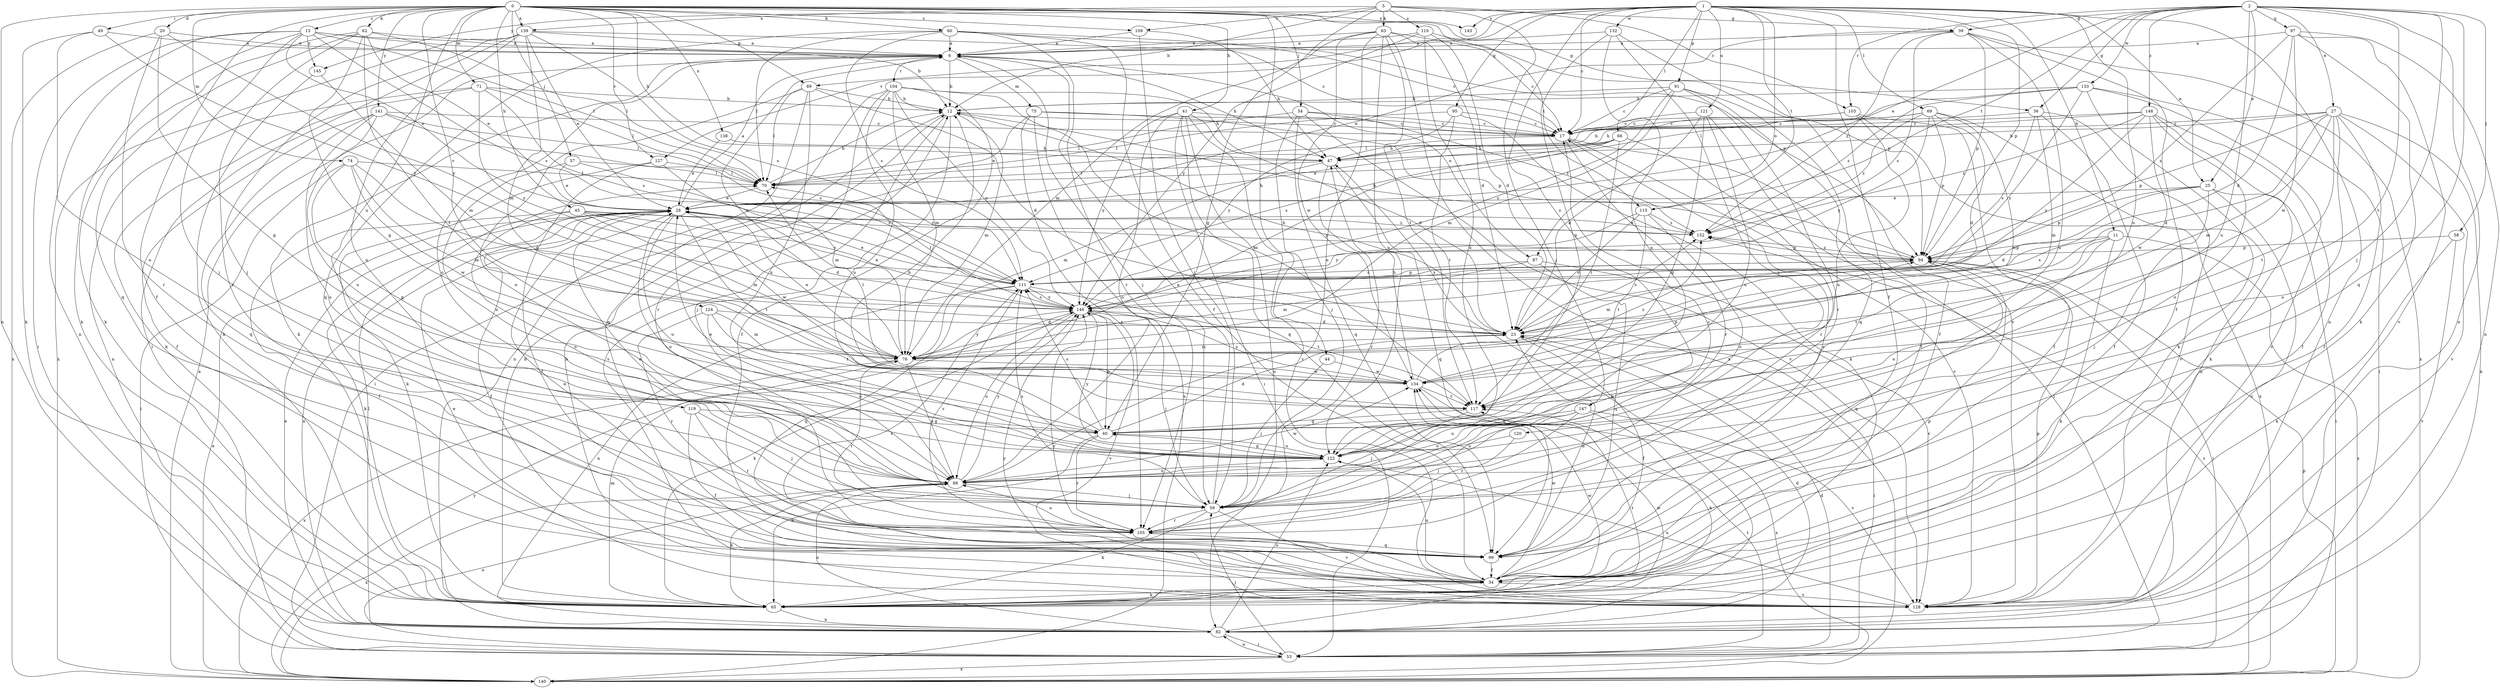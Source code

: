 strict digraph  {
0;
1;
2;
5;
6;
11;
12;
13;
17;
20;
23;
25;
27;
28;
34;
36;
39;
40;
41;
44;
45;
47;
49;
53;
54;
57;
58;
59;
60;
62;
63;
65;
66;
69;
70;
71;
74;
75;
76;
82;
87;
88;
89;
91;
94;
95;
97;
99;
103;
104;
105;
109;
110;
111;
115;
117;
119;
120;
121;
122;
124;
127;
128;
132;
133;
134;
138;
139;
140;
141;
143;
145;
146;
147;
148;
152;
0 -> 13  [label=c];
0 -> 20  [label=d];
0 -> 34  [label=f];
0 -> 36  [label=g];
0 -> 41  [label=h];
0 -> 44  [label=h];
0 -> 45  [label=h];
0 -> 47  [label=h];
0 -> 49  [label=i];
0 -> 54  [label=j];
0 -> 57  [label=j];
0 -> 60  [label=k];
0 -> 62  [label=k];
0 -> 71  [label=m];
0 -> 74  [label=m];
0 -> 82  [label=n];
0 -> 89  [label=p];
0 -> 109  [label=s];
0 -> 115  [label=t];
0 -> 119  [label=u];
0 -> 124  [label=v];
0 -> 127  [label=v];
0 -> 138  [label=x];
0 -> 139  [label=x];
0 -> 141  [label=y];
0 -> 143  [label=y];
1 -> 11  [label=b];
1 -> 17  [label=c];
1 -> 25  [label=e];
1 -> 34  [label=f];
1 -> 66  [label=l];
1 -> 69  [label=l];
1 -> 82  [label=n];
1 -> 87  [label=o];
1 -> 89  [label=p];
1 -> 91  [label=p];
1 -> 94  [label=p];
1 -> 95  [label=q];
1 -> 115  [label=t];
1 -> 120  [label=u];
1 -> 121  [label=u];
1 -> 127  [label=v];
1 -> 132  [label=w];
1 -> 143  [label=y];
1 -> 145  [label=y];
1 -> 147  [label=z];
2 -> 25  [label=e];
2 -> 27  [label=e];
2 -> 28  [label=e];
2 -> 36  [label=g];
2 -> 39  [label=g];
2 -> 58  [label=j];
2 -> 59  [label=j];
2 -> 82  [label=n];
2 -> 97  [label=q];
2 -> 99  [label=q];
2 -> 103  [label=r];
2 -> 115  [label=t];
2 -> 117  [label=t];
2 -> 122  [label=u];
2 -> 133  [label=w];
2 -> 148  [label=z];
5 -> 12  [label=b];
5 -> 39  [label=g];
5 -> 40  [label=g];
5 -> 59  [label=j];
5 -> 63  [label=k];
5 -> 103  [label=r];
5 -> 109  [label=s];
5 -> 110  [label=s];
5 -> 139  [label=x];
6 -> 12  [label=b];
6 -> 47  [label=h];
6 -> 59  [label=j];
6 -> 65  [label=k];
6 -> 75  [label=m];
6 -> 87  [label=o];
6 -> 88  [label=o];
6 -> 104  [label=r];
11 -> 65  [label=k];
11 -> 88  [label=o];
11 -> 94  [label=p];
11 -> 111  [label=s];
11 -> 117  [label=t];
11 -> 140  [label=x];
12 -> 17  [label=c];
12 -> 53  [label=i];
12 -> 59  [label=j];
12 -> 76  [label=m];
12 -> 128  [label=v];
13 -> 6  [label=a];
13 -> 12  [label=b];
13 -> 28  [label=e];
13 -> 53  [label=i];
13 -> 59  [label=j];
13 -> 65  [label=k];
13 -> 70  [label=l];
13 -> 82  [label=n];
13 -> 111  [label=s];
13 -> 145  [label=y];
17 -> 47  [label=h];
17 -> 53  [label=i];
17 -> 105  [label=r];
17 -> 128  [label=v];
20 -> 6  [label=a];
20 -> 40  [label=g];
20 -> 105  [label=r];
20 -> 140  [label=x];
20 -> 146  [label=y];
23 -> 12  [label=b];
23 -> 34  [label=f];
23 -> 53  [label=i];
23 -> 76  [label=m];
23 -> 152  [label=z];
25 -> 23  [label=d];
25 -> 28  [label=e];
25 -> 53  [label=i];
25 -> 59  [label=j];
25 -> 94  [label=p];
25 -> 128  [label=v];
27 -> 17  [label=c];
27 -> 23  [label=d];
27 -> 34  [label=f];
27 -> 47  [label=h];
27 -> 76  [label=m];
27 -> 82  [label=n];
27 -> 88  [label=o];
27 -> 94  [label=p];
27 -> 117  [label=t];
27 -> 128  [label=v];
28 -> 6  [label=a];
28 -> 34  [label=f];
28 -> 65  [label=k];
28 -> 82  [label=n];
28 -> 88  [label=o];
28 -> 117  [label=t];
28 -> 122  [label=u];
28 -> 134  [label=w];
28 -> 152  [label=z];
34 -> 65  [label=k];
34 -> 94  [label=p];
34 -> 111  [label=s];
34 -> 122  [label=u];
34 -> 128  [label=v];
34 -> 134  [label=w];
34 -> 146  [label=y];
36 -> 17  [label=c];
36 -> 34  [label=f];
36 -> 76  [label=m];
36 -> 111  [label=s];
36 -> 128  [label=v];
39 -> 6  [label=a];
39 -> 28  [label=e];
39 -> 34  [label=f];
39 -> 94  [label=p];
39 -> 111  [label=s];
39 -> 122  [label=u];
39 -> 140  [label=x];
39 -> 152  [label=z];
40 -> 12  [label=b];
40 -> 23  [label=d];
40 -> 65  [label=k];
40 -> 105  [label=r];
40 -> 111  [label=s];
40 -> 122  [label=u];
41 -> 17  [label=c];
41 -> 23  [label=d];
41 -> 53  [label=i];
41 -> 82  [label=n];
41 -> 88  [label=o];
41 -> 99  [label=q];
41 -> 128  [label=v];
41 -> 146  [label=y];
44 -> 59  [label=j];
44 -> 134  [label=w];
45 -> 23  [label=d];
45 -> 34  [label=f];
45 -> 76  [label=m];
45 -> 88  [label=o];
45 -> 94  [label=p];
45 -> 111  [label=s];
45 -> 152  [label=z];
47 -> 70  [label=l];
47 -> 76  [label=m];
47 -> 99  [label=q];
47 -> 105  [label=r];
49 -> 6  [label=a];
49 -> 65  [label=k];
49 -> 88  [label=o];
49 -> 146  [label=y];
53 -> 23  [label=d];
53 -> 59  [label=j];
53 -> 82  [label=n];
53 -> 88  [label=o];
53 -> 117  [label=t];
53 -> 140  [label=x];
54 -> 17  [label=c];
54 -> 59  [label=j];
54 -> 70  [label=l];
54 -> 99  [label=q];
54 -> 128  [label=v];
54 -> 152  [label=z];
57 -> 28  [label=e];
57 -> 70  [label=l];
57 -> 111  [label=s];
57 -> 122  [label=u];
58 -> 65  [label=k];
58 -> 94  [label=p];
58 -> 128  [label=v];
59 -> 6  [label=a];
59 -> 17  [label=c];
59 -> 28  [label=e];
59 -> 65  [label=k];
59 -> 105  [label=r];
59 -> 111  [label=s];
59 -> 128  [label=v];
60 -> 6  [label=a];
60 -> 17  [label=c];
60 -> 34  [label=f];
60 -> 70  [label=l];
60 -> 94  [label=p];
60 -> 99  [label=q];
60 -> 105  [label=r];
60 -> 111  [label=s];
62 -> 6  [label=a];
62 -> 28  [label=e];
62 -> 40  [label=g];
62 -> 65  [label=k];
62 -> 70  [label=l];
62 -> 99  [label=q];
62 -> 105  [label=r];
62 -> 117  [label=t];
63 -> 6  [label=a];
63 -> 17  [label=c];
63 -> 23  [label=d];
63 -> 76  [label=m];
63 -> 88  [label=o];
63 -> 117  [label=t];
63 -> 122  [label=u];
63 -> 134  [label=w];
63 -> 140  [label=x];
65 -> 12  [label=b];
65 -> 76  [label=m];
65 -> 82  [label=n];
65 -> 117  [label=t];
65 -> 134  [label=w];
66 -> 28  [label=e];
66 -> 47  [label=h];
66 -> 76  [label=m];
66 -> 105  [label=r];
66 -> 111  [label=s];
66 -> 117  [label=t];
69 -> 17  [label=c];
69 -> 23  [label=d];
69 -> 47  [label=h];
69 -> 82  [label=n];
69 -> 94  [label=p];
69 -> 134  [label=w];
69 -> 146  [label=y];
69 -> 152  [label=z];
70 -> 12  [label=b];
70 -> 28  [label=e];
71 -> 12  [label=b];
71 -> 65  [label=k];
71 -> 70  [label=l];
71 -> 82  [label=n];
71 -> 111  [label=s];
71 -> 146  [label=y];
74 -> 23  [label=d];
74 -> 40  [label=g];
74 -> 53  [label=i];
74 -> 70  [label=l];
74 -> 76  [label=m];
74 -> 134  [label=w];
75 -> 17  [label=c];
75 -> 28  [label=e];
75 -> 94  [label=p];
75 -> 105  [label=r];
75 -> 140  [label=x];
76 -> 6  [label=a];
76 -> 28  [label=e];
76 -> 88  [label=o];
76 -> 105  [label=r];
76 -> 134  [label=w];
76 -> 140  [label=x];
76 -> 146  [label=y];
82 -> 23  [label=d];
82 -> 28  [label=e];
82 -> 47  [label=h];
82 -> 53  [label=i];
82 -> 70  [label=l];
82 -> 88  [label=o];
82 -> 122  [label=u];
82 -> 134  [label=w];
87 -> 76  [label=m];
87 -> 99  [label=q];
87 -> 111  [label=s];
87 -> 128  [label=v];
88 -> 59  [label=j];
88 -> 65  [label=k];
88 -> 134  [label=w];
88 -> 140  [label=x];
88 -> 146  [label=y];
89 -> 12  [label=b];
89 -> 23  [label=d];
89 -> 70  [label=l];
89 -> 82  [label=n];
89 -> 88  [label=o];
89 -> 122  [label=u];
91 -> 12  [label=b];
91 -> 17  [label=c];
91 -> 34  [label=f];
91 -> 76  [label=m];
91 -> 99  [label=q];
91 -> 105  [label=r];
91 -> 146  [label=y];
94 -> 12  [label=b];
94 -> 53  [label=i];
94 -> 76  [label=m];
94 -> 99  [label=q];
94 -> 111  [label=s];
94 -> 152  [label=z];
95 -> 17  [label=c];
95 -> 65  [label=k];
95 -> 70  [label=l];
95 -> 117  [label=t];
95 -> 146  [label=y];
97 -> 6  [label=a];
97 -> 23  [label=d];
97 -> 65  [label=k];
97 -> 82  [label=n];
97 -> 111  [label=s];
97 -> 128  [label=v];
97 -> 134  [label=w];
99 -> 17  [label=c];
99 -> 23  [label=d];
99 -> 28  [label=e];
99 -> 34  [label=f];
103 -> 17  [label=c];
103 -> 34  [label=f];
103 -> 70  [label=l];
103 -> 122  [label=u];
103 -> 140  [label=x];
104 -> 12  [label=b];
104 -> 34  [label=f];
104 -> 47  [label=h];
104 -> 76  [label=m];
104 -> 99  [label=q];
104 -> 105  [label=r];
104 -> 117  [label=t];
104 -> 122  [label=u];
104 -> 146  [label=y];
105 -> 88  [label=o];
105 -> 99  [label=q];
109 -> 6  [label=a];
109 -> 47  [label=h];
109 -> 59  [label=j];
110 -> 6  [label=a];
110 -> 23  [label=d];
110 -> 94  [label=p];
110 -> 122  [label=u];
110 -> 146  [label=y];
111 -> 28  [label=e];
111 -> 82  [label=n];
111 -> 94  [label=p];
111 -> 99  [label=q];
111 -> 105  [label=r];
111 -> 117  [label=t];
111 -> 146  [label=y];
115 -> 23  [label=d];
115 -> 88  [label=o];
115 -> 117  [label=t];
115 -> 146  [label=y];
115 -> 152  [label=z];
117 -> 40  [label=g];
117 -> 59  [label=j];
119 -> 34  [label=f];
119 -> 40  [label=g];
119 -> 59  [label=j];
119 -> 105  [label=r];
120 -> 59  [label=j];
120 -> 122  [label=u];
121 -> 17  [label=c];
121 -> 23  [label=d];
121 -> 34  [label=f];
121 -> 40  [label=g];
121 -> 122  [label=u];
122 -> 28  [label=e];
122 -> 40  [label=g];
122 -> 88  [label=o];
122 -> 146  [label=y];
124 -> 23  [label=d];
124 -> 76  [label=m];
124 -> 88  [label=o];
124 -> 105  [label=r];
124 -> 117  [label=t];
127 -> 34  [label=f];
127 -> 65  [label=k];
127 -> 70  [label=l];
127 -> 76  [label=m];
128 -> 12  [label=b];
128 -> 28  [label=e];
128 -> 94  [label=p];
128 -> 122  [label=u];
128 -> 146  [label=y];
132 -> 6  [label=a];
132 -> 40  [label=g];
132 -> 59  [label=j];
132 -> 122  [label=u];
132 -> 128  [label=v];
133 -> 12  [label=b];
133 -> 53  [label=i];
133 -> 65  [label=k];
133 -> 70  [label=l];
133 -> 128  [label=v];
133 -> 146  [label=y];
133 -> 152  [label=z];
134 -> 47  [label=h];
134 -> 70  [label=l];
134 -> 94  [label=p];
134 -> 117  [label=t];
134 -> 140  [label=x];
134 -> 146  [label=y];
134 -> 152  [label=z];
138 -> 28  [label=e];
138 -> 47  [label=h];
139 -> 6  [label=a];
139 -> 17  [label=c];
139 -> 28  [label=e];
139 -> 53  [label=i];
139 -> 59  [label=j];
139 -> 76  [label=m];
139 -> 88  [label=o];
139 -> 111  [label=s];
139 -> 140  [label=x];
140 -> 6  [label=a];
140 -> 28  [label=e];
140 -> 94  [label=p];
140 -> 146  [label=y];
140 -> 152  [label=z];
141 -> 17  [label=c];
141 -> 34  [label=f];
141 -> 70  [label=l];
141 -> 88  [label=o];
141 -> 99  [label=q];
141 -> 111  [label=s];
141 -> 122  [label=u];
145 -> 65  [label=k];
145 -> 76  [label=m];
146 -> 23  [label=d];
146 -> 28  [label=e];
146 -> 40  [label=g];
146 -> 59  [label=j];
146 -> 65  [label=k];
146 -> 70  [label=l];
146 -> 88  [label=o];
146 -> 111  [label=s];
146 -> 128  [label=v];
147 -> 40  [label=g];
147 -> 65  [label=k];
147 -> 88  [label=o];
147 -> 105  [label=r];
147 -> 122  [label=u];
147 -> 128  [label=v];
148 -> 17  [label=c];
148 -> 34  [label=f];
148 -> 47  [label=h];
148 -> 65  [label=k];
148 -> 88  [label=o];
148 -> 134  [label=w];
148 -> 146  [label=y];
148 -> 152  [label=z];
152 -> 28  [label=e];
152 -> 94  [label=p];
}
